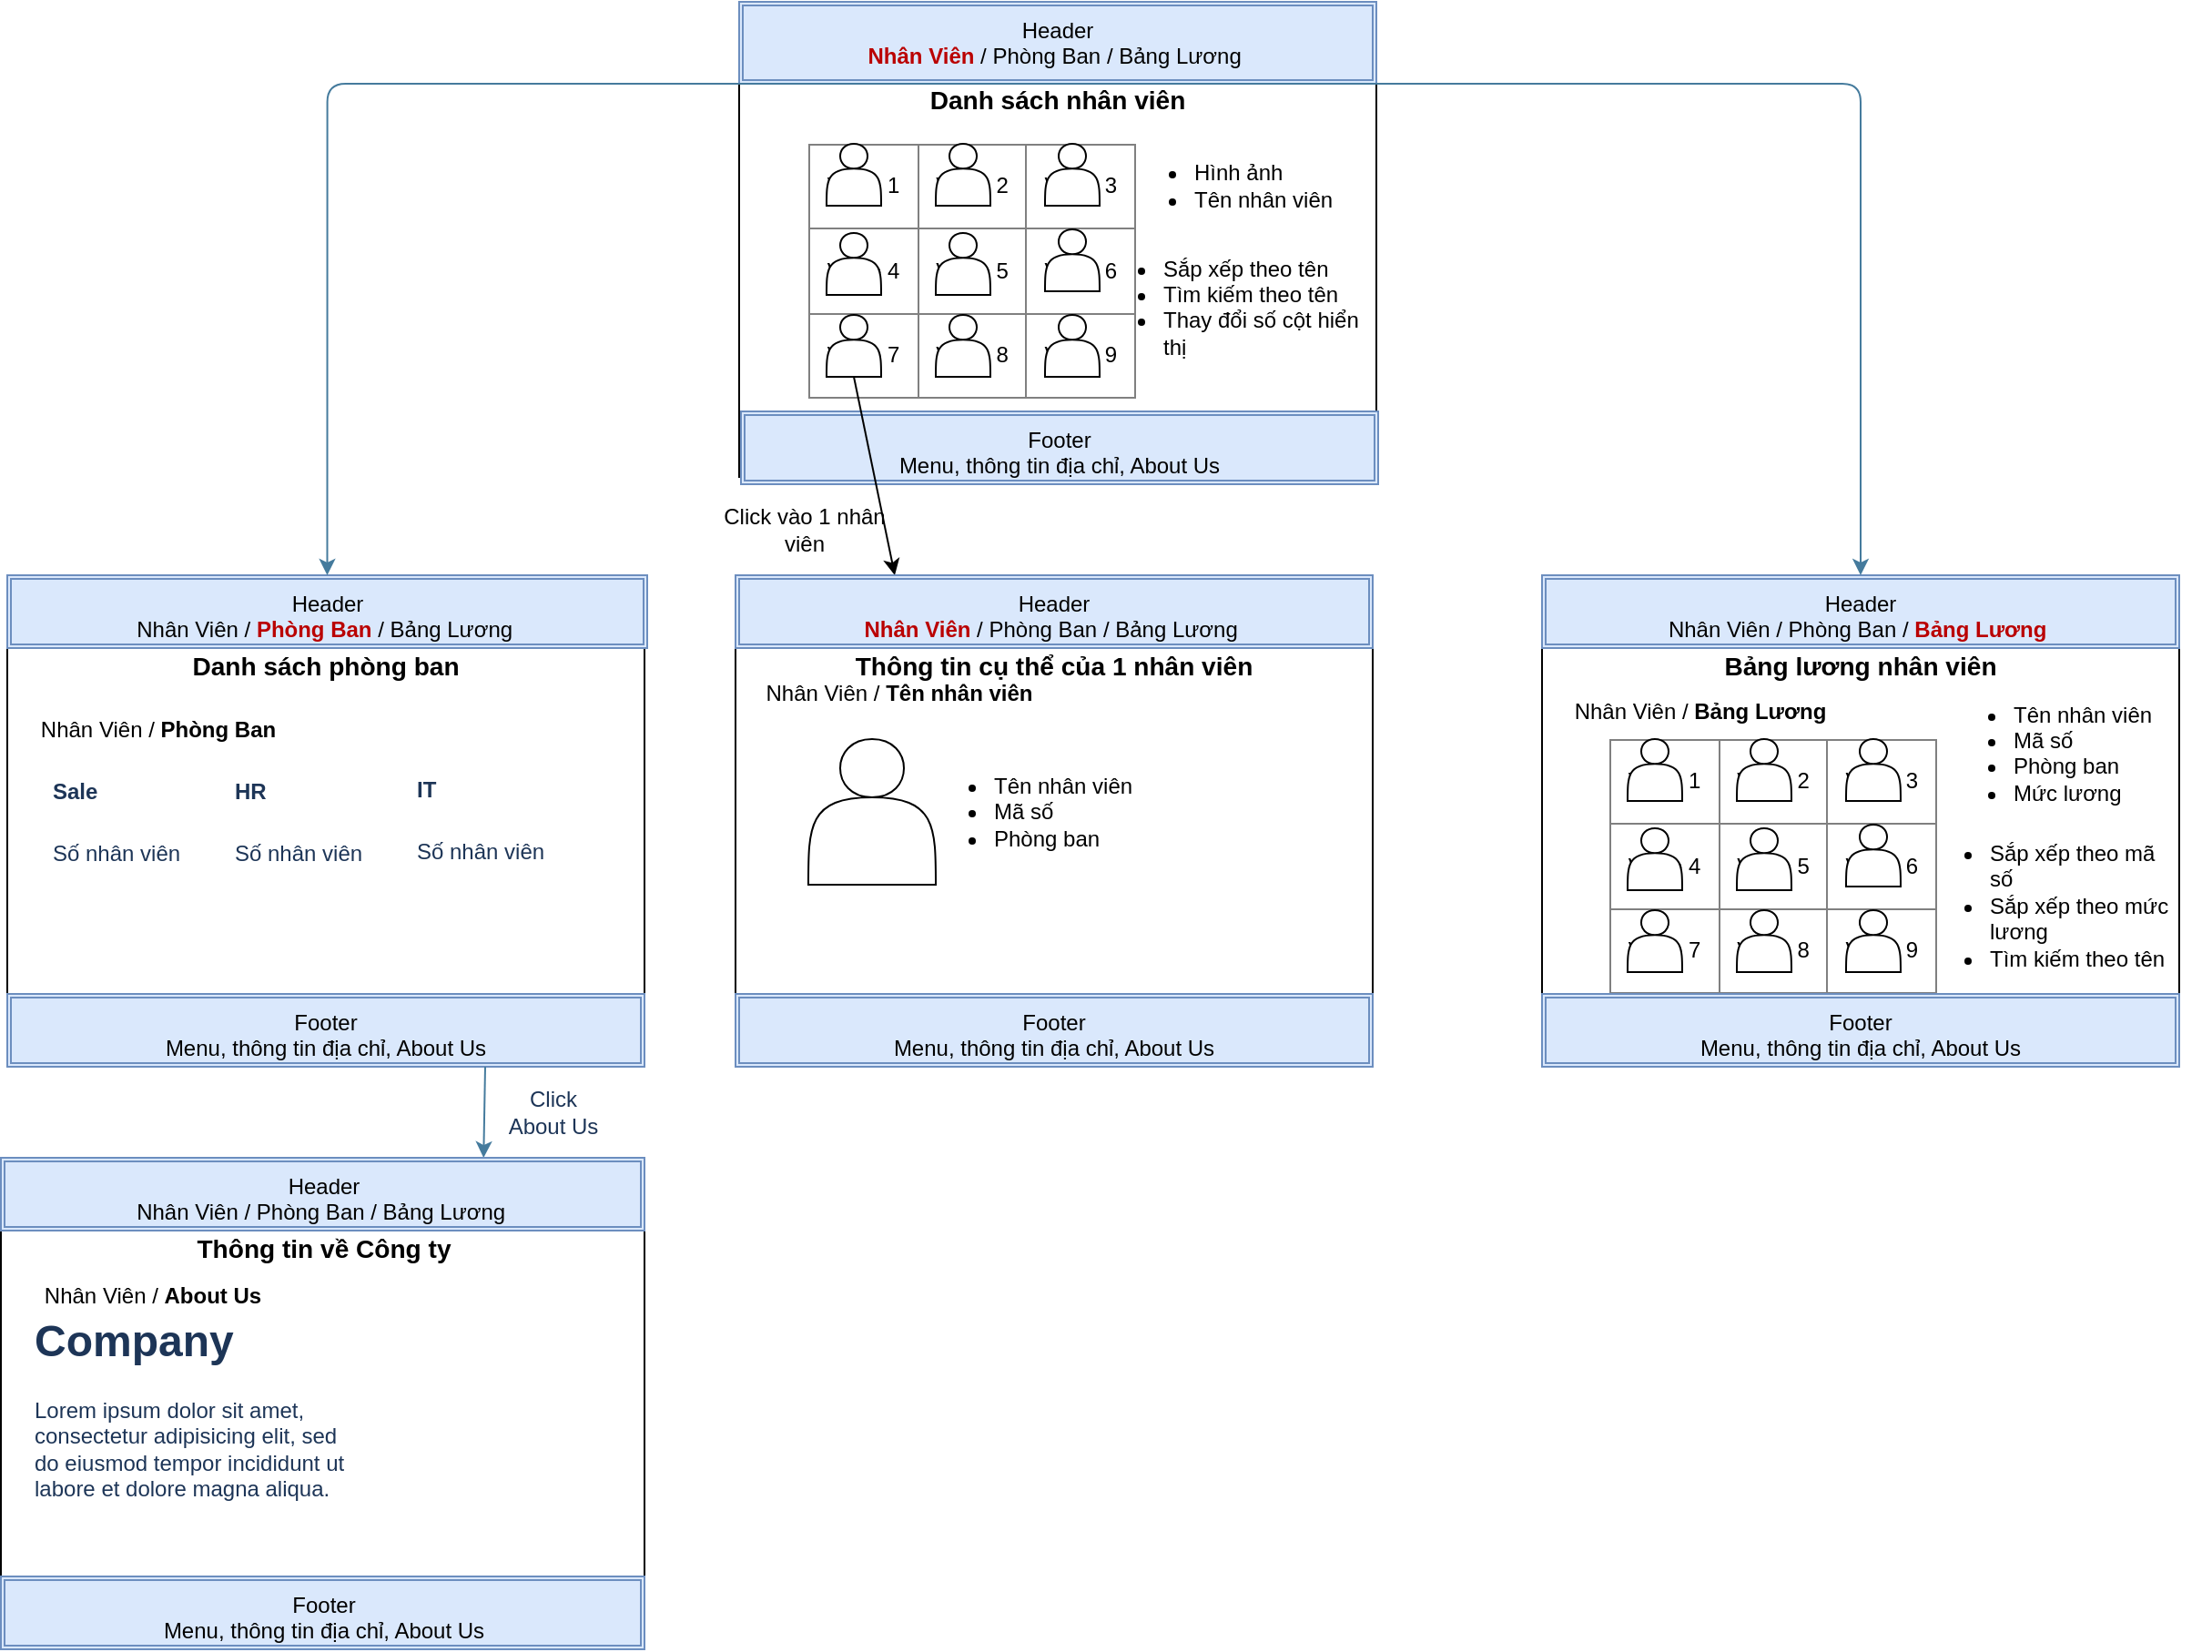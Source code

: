 <mxfile version="16.5.6" type="github">
  <diagram id="pb4SdE6-r2ZsqCLpavfr" name="Page-1">
    <mxGraphModel dx="1865" dy="547" grid="1" gridSize="10" guides="1" tooltips="1" connect="1" arrows="1" fold="1" page="1" pageScale="1" pageWidth="827" pageHeight="1169" math="0" shadow="0">
      <root>
        <mxCell id="0" />
        <mxCell id="1" parent="0" />
        <mxCell id="zKxOlCtOejwHsQ1bgcev-1" value="&lt;h3&gt;Danh sách nhân viên&lt;/h3&gt;" style="whiteSpace=wrap;html=1;align=center;spacingTop=24;horizontal=1;verticalAlign=top;labelPosition=center;verticalLabelPosition=middle;" parent="1" vertex="1">
          <mxGeometry x="2" y="16" width="350" height="260" as="geometry" />
        </mxCell>
        <mxCell id="KNncjrBmfiQTa96TtwuM-1" value="&lt;h3&gt;Danh sách phòng ban&lt;/h3&gt;" style="whiteSpace=wrap;html=1;verticalAlign=top;spacingTop=21;" parent="1" vertex="1">
          <mxGeometry x="-400" y="330" width="350" height="270" as="geometry" />
        </mxCell>
        <mxCell id="KNncjrBmfiQTa96TtwuM-2" value="&lt;h3&gt;Bảng lương nhân viên&lt;/h3&gt;" style="whiteSpace=wrap;html=1;verticalAlign=top;spacingTop=21;" parent="1" vertex="1">
          <mxGeometry x="443" y="330" width="350" height="270" as="geometry" />
        </mxCell>
        <mxCell id="KNncjrBmfiQTa96TtwuM-4" value="&lt;h3&gt;Thông tin cụ thể của 1 nhân viên&lt;/h3&gt;" style="whiteSpace=wrap;html=1;verticalAlign=top;spacingTop=21;" parent="1" vertex="1">
          <mxGeometry y="330" width="350" height="270" as="geometry" />
        </mxCell>
        <mxCell id="KNncjrBmfiQTa96TtwuM-6" value="&lt;ul&gt;&lt;li&gt;Hình ảnh&lt;/li&gt;&lt;li&gt;Tên nhân viên&lt;/li&gt;&lt;/ul&gt;" style="text;strokeColor=none;fillColor=none;html=1;whiteSpace=wrap;verticalAlign=middle;overflow=hidden;" parent="1" vertex="1">
          <mxGeometry x="210" y="76" width="150" height="80" as="geometry" />
        </mxCell>
        <mxCell id="KNncjrBmfiQTa96TtwuM-7" value="Footer&lt;br&gt;Menu, thông tin địa chỉ, About Us" style="shape=ext;double=1;rounded=0;whiteSpace=wrap;html=1;verticalAlign=top;labelBackgroundColor=none;fillColor=#dae8fc;strokeColor=#6c8ebf;" parent="1" vertex="1">
          <mxGeometry x="3" y="240" width="350" height="40" as="geometry" />
        </mxCell>
        <mxCell id="KNncjrBmfiQTa96TtwuM-9" value="Click vào 1 nhân viên" style="text;html=1;strokeColor=none;fillColor=none;align=center;verticalAlign=middle;whiteSpace=wrap;rounded=0;labelBackgroundColor=none;" parent="1" vertex="1">
          <mxGeometry x="-10" y="290" width="96" height="30" as="geometry" />
        </mxCell>
        <mxCell id="KNncjrBmfiQTa96TtwuM-10" value="Header&lt;br&gt;&lt;b&gt;&lt;font color=&quot;rgba(0, 0, 0, 0)&quot;&gt;Nhân Viên&lt;/font&gt;&lt;/b&gt; / Phòng Ban / Bảng Lương&amp;nbsp;" style="shape=ext;double=1;rounded=0;whiteSpace=wrap;html=1;verticalAlign=top;labelBackgroundColor=none;fillColor=#dae8fc;strokeColor=#6c8ebf;" parent="1" vertex="1">
          <mxGeometry x="2" y="15" width="350" height="45" as="geometry" />
        </mxCell>
        <mxCell id="KNncjrBmfiQTa96TtwuM-11" value="" style="shape=actor;whiteSpace=wrap;html=1;labelBackgroundColor=none;" parent="1" vertex="1">
          <mxGeometry x="40" y="420" width="70" height="80" as="geometry" />
        </mxCell>
        <mxCell id="KNncjrBmfiQTa96TtwuM-22" value="&lt;ul&gt;&lt;li&gt;Tên nhân viên&lt;/li&gt;&lt;li&gt;Mã số&lt;/li&gt;&lt;li&gt;Phòng ban&lt;/li&gt;&lt;/ul&gt;" style="text;strokeColor=none;fillColor=none;html=1;whiteSpace=wrap;verticalAlign=middle;overflow=hidden;" parent="1" vertex="1">
          <mxGeometry x="100" y="420" width="150" height="80" as="geometry" />
        </mxCell>
        <mxCell id="KNncjrBmfiQTa96TtwuM-27" value="" style="group" parent="1" vertex="1" connectable="0">
          <mxGeometry x="40" y="93" width="180" height="140" as="geometry" />
        </mxCell>
        <mxCell id="KNncjrBmfiQTa96TtwuM-8" value="&lt;table border=&quot;1&quot; width=&quot;100%&quot; height=&quot;100%&quot; style=&quot;width:100%;height:100%;border-collapse:collapse;&quot;&gt;&lt;tr&gt;&lt;td align=&quot;center&quot;&gt;Value 1&lt;/td&gt;&lt;td align=&quot;center&quot;&gt;Value 2&lt;/td&gt;&lt;td align=&quot;center&quot;&gt;Value 3&lt;/td&gt;&lt;/tr&gt;&lt;tr&gt;&lt;td align=&quot;center&quot;&gt;Value 4&lt;/td&gt;&lt;td align=&quot;center&quot;&gt;Value 5&lt;/td&gt;&lt;td align=&quot;center&quot;&gt;Value 6&lt;/td&gt;&lt;/tr&gt;&lt;tr&gt;&lt;td align=&quot;center&quot;&gt;Value 7&lt;/td&gt;&lt;td align=&quot;center&quot;&gt;Value 8&lt;/td&gt;&lt;td align=&quot;center&quot;&gt;Value 9&lt;/td&gt;&lt;/tr&gt;&lt;/table&gt;" style="text;html=1;strokeColor=none;fillColor=none;overflow=fill;labelBackgroundColor=none;" parent="KNncjrBmfiQTa96TtwuM-27" vertex="1">
          <mxGeometry width="180" height="140" as="geometry" />
        </mxCell>
        <mxCell id="KNncjrBmfiQTa96TtwuM-12" value="" style="shape=actor;whiteSpace=wrap;html=1;labelBackgroundColor=none;" parent="KNncjrBmfiQTa96TtwuM-27" vertex="1">
          <mxGeometry x="10" width="30" height="34" as="geometry" />
        </mxCell>
        <mxCell id="KNncjrBmfiQTa96TtwuM-13" value="" style="shape=actor;whiteSpace=wrap;html=1;labelBackgroundColor=none;" parent="KNncjrBmfiQTa96TtwuM-27" vertex="1">
          <mxGeometry x="70" width="30" height="34" as="geometry" />
        </mxCell>
        <mxCell id="KNncjrBmfiQTa96TtwuM-14" value="" style="shape=actor;whiteSpace=wrap;html=1;labelBackgroundColor=none;" parent="KNncjrBmfiQTa96TtwuM-27" vertex="1">
          <mxGeometry x="130" width="30" height="34" as="geometry" />
        </mxCell>
        <mxCell id="KNncjrBmfiQTa96TtwuM-15" value="" style="shape=actor;whiteSpace=wrap;html=1;labelBackgroundColor=none;" parent="KNncjrBmfiQTa96TtwuM-27" vertex="1">
          <mxGeometry x="10" y="49" width="30" height="34" as="geometry" />
        </mxCell>
        <mxCell id="KNncjrBmfiQTa96TtwuM-16" value="" style="shape=actor;whiteSpace=wrap;html=1;labelBackgroundColor=none;" parent="KNncjrBmfiQTa96TtwuM-27" vertex="1">
          <mxGeometry x="70" y="49" width="30" height="34" as="geometry" />
        </mxCell>
        <mxCell id="KNncjrBmfiQTa96TtwuM-17" value="" style="shape=actor;whiteSpace=wrap;html=1;labelBackgroundColor=none;" parent="KNncjrBmfiQTa96TtwuM-27" vertex="1">
          <mxGeometry x="10" y="94" width="30" height="34" as="geometry" />
        </mxCell>
        <mxCell id="KNncjrBmfiQTa96TtwuM-18" value="" style="shape=actor;whiteSpace=wrap;html=1;labelBackgroundColor=none;" parent="KNncjrBmfiQTa96TtwuM-27" vertex="1">
          <mxGeometry x="70" y="94" width="30" height="34" as="geometry" />
        </mxCell>
        <mxCell id="KNncjrBmfiQTa96TtwuM-19" value="" style="shape=actor;whiteSpace=wrap;html=1;labelBackgroundColor=none;" parent="KNncjrBmfiQTa96TtwuM-27" vertex="1">
          <mxGeometry x="130" y="94" width="30" height="34" as="geometry" />
        </mxCell>
        <mxCell id="KNncjrBmfiQTa96TtwuM-20" value="" style="shape=actor;whiteSpace=wrap;html=1;labelBackgroundColor=none;" parent="KNncjrBmfiQTa96TtwuM-27" vertex="1">
          <mxGeometry x="130" y="47" width="30" height="34" as="geometry" />
        </mxCell>
        <mxCell id="KNncjrBmfiQTa96TtwuM-39" value="&lt;ul&gt;&lt;li&gt;Tên nhân viên&lt;/li&gt;&lt;li&gt;Mã số&lt;/li&gt;&lt;li&gt;Phòng ban&lt;/li&gt;&lt;li&gt;Mức lương&lt;/li&gt;&lt;/ul&gt;" style="text;strokeColor=none;fillColor=none;html=1;whiteSpace=wrap;verticalAlign=middle;overflow=hidden;" parent="1" vertex="1">
          <mxGeometry x="660" y="385" width="150" height="80" as="geometry" />
        </mxCell>
        <mxCell id="KNncjrBmfiQTa96TtwuM-40" value="&lt;ul&gt;&lt;li&gt;Sắp xếp theo tên&lt;/li&gt;&lt;li&gt;Tìm kiếm theo tên&lt;/li&gt;&lt;li&gt;Thay đổi số cột hiển thị&lt;/li&gt;&lt;/ul&gt;" style="text;strokeColor=none;fillColor=none;html=1;whiteSpace=wrap;verticalAlign=middle;overflow=hidden;" parent="1" vertex="1">
          <mxGeometry x="193" y="140" width="157" height="80" as="geometry" />
        </mxCell>
        <mxCell id="KNncjrBmfiQTa96TtwuM-41" value="&lt;ul&gt;&lt;li&gt;Sắp xếp theo mã số&amp;nbsp;&lt;/li&gt;&lt;li&gt;Sắp xếp theo mức lương&lt;/li&gt;&lt;li&gt;Tìm kiếm theo tên&lt;/li&gt;&lt;/ul&gt;" style="text;strokeColor=none;fillColor=none;html=1;whiteSpace=wrap;verticalAlign=middle;overflow=hidden;" parent="1" vertex="1">
          <mxGeometry x="647" y="461" width="150" height="89" as="geometry" />
        </mxCell>
        <mxCell id="QxCAGFQHH0MZ8qj6OE2_-1" value="" style="endArrow=classic;html=1;rounded=0;exitX=0.5;exitY=1;exitDx=0;exitDy=0;entryX=0.25;entryY=0;entryDx=0;entryDy=0;" edge="1" parent="1" source="KNncjrBmfiQTa96TtwuM-17" target="KNncjrBmfiQTa96TtwuM-4">
          <mxGeometry width="50" height="50" relative="1" as="geometry">
            <mxPoint x="400" y="310" as="sourcePoint" />
            <mxPoint x="490" y="330" as="targetPoint" />
          </mxGeometry>
        </mxCell>
        <mxCell id="QxCAGFQHH0MZ8qj6OE2_-5" value="Header&lt;br&gt;Nhân Viên / Phòng Ban / &lt;b&gt;&lt;font color=&quot;rgba(0, 0, 0, 0)&quot;&gt;Bảng Lương&lt;/font&gt;&lt;/b&gt;&amp;nbsp;" style="shape=ext;double=1;rounded=0;whiteSpace=wrap;html=1;verticalAlign=top;labelBackgroundColor=none;fillColor=#dae8fc;strokeColor=#6c8ebf;" vertex="1" parent="1">
          <mxGeometry x="443" y="330" width="350" height="40" as="geometry" />
        </mxCell>
        <mxCell id="QxCAGFQHH0MZ8qj6OE2_-6" value="Header&lt;br&gt;Nhân Viên / &lt;b&gt;&lt;font color=&quot;rgba(0, 0, 0, 0)&quot;&gt;Phòng Ban&lt;/font&gt;&lt;/b&gt; / Bảng Lương&amp;nbsp;" style="shape=ext;double=1;rounded=0;whiteSpace=wrap;html=1;verticalAlign=top;labelBackgroundColor=none;fillColor=#dae8fc;strokeColor=#6c8ebf;" vertex="1" parent="1">
          <mxGeometry x="-400" y="330" width="351.5" height="40" as="geometry" />
        </mxCell>
        <mxCell id="QxCAGFQHH0MZ8qj6OE2_-10" value="Nhân Viên / &lt;b&gt;Tên nhân viên&lt;/b&gt;" style="text;html=1;strokeColor=none;fillColor=none;align=center;verticalAlign=middle;whiteSpace=wrap;rounded=0;fontColor=#000000;" vertex="1" parent="1">
          <mxGeometry x="10" y="380" width="160" height="30" as="geometry" />
        </mxCell>
        <mxCell id="QxCAGFQHH0MZ8qj6OE2_-11" value="" style="group" vertex="1" connectable="0" parent="1">
          <mxGeometry x="480" y="420" width="180" height="140" as="geometry" />
        </mxCell>
        <mxCell id="QxCAGFQHH0MZ8qj6OE2_-12" value="&lt;table border=&quot;1&quot; width=&quot;100%&quot; height=&quot;100%&quot; style=&quot;width:100%;height:100%;border-collapse:collapse;&quot;&gt;&lt;tr&gt;&lt;td align=&quot;center&quot;&gt;Value 1&lt;/td&gt;&lt;td align=&quot;center&quot;&gt;Value 2&lt;/td&gt;&lt;td align=&quot;center&quot;&gt;Value 3&lt;/td&gt;&lt;/tr&gt;&lt;tr&gt;&lt;td align=&quot;center&quot;&gt;Value 4&lt;/td&gt;&lt;td align=&quot;center&quot;&gt;Value 5&lt;/td&gt;&lt;td align=&quot;center&quot;&gt;Value 6&lt;/td&gt;&lt;/tr&gt;&lt;tr&gt;&lt;td align=&quot;center&quot;&gt;Value 7&lt;/td&gt;&lt;td align=&quot;center&quot;&gt;Value 8&lt;/td&gt;&lt;td align=&quot;center&quot;&gt;Value 9&lt;/td&gt;&lt;/tr&gt;&lt;/table&gt;" style="text;html=1;strokeColor=none;fillColor=none;overflow=fill;labelBackgroundColor=none;" vertex="1" parent="QxCAGFQHH0MZ8qj6OE2_-11">
          <mxGeometry width="180" height="140" as="geometry" />
        </mxCell>
        <mxCell id="QxCAGFQHH0MZ8qj6OE2_-13" value="" style="shape=actor;whiteSpace=wrap;html=1;labelBackgroundColor=none;" vertex="1" parent="QxCAGFQHH0MZ8qj6OE2_-11">
          <mxGeometry x="10" width="30" height="34" as="geometry" />
        </mxCell>
        <mxCell id="QxCAGFQHH0MZ8qj6OE2_-14" value="" style="shape=actor;whiteSpace=wrap;html=1;labelBackgroundColor=none;" vertex="1" parent="QxCAGFQHH0MZ8qj6OE2_-11">
          <mxGeometry x="70" width="30" height="34" as="geometry" />
        </mxCell>
        <mxCell id="QxCAGFQHH0MZ8qj6OE2_-15" value="" style="shape=actor;whiteSpace=wrap;html=1;labelBackgroundColor=none;" vertex="1" parent="QxCAGFQHH0MZ8qj6OE2_-11">
          <mxGeometry x="130" width="30" height="34" as="geometry" />
        </mxCell>
        <mxCell id="QxCAGFQHH0MZ8qj6OE2_-16" value="" style="shape=actor;whiteSpace=wrap;html=1;labelBackgroundColor=none;" vertex="1" parent="QxCAGFQHH0MZ8qj6OE2_-11">
          <mxGeometry x="10" y="49" width="30" height="34" as="geometry" />
        </mxCell>
        <mxCell id="QxCAGFQHH0MZ8qj6OE2_-17" value="" style="shape=actor;whiteSpace=wrap;html=1;labelBackgroundColor=none;" vertex="1" parent="QxCAGFQHH0MZ8qj6OE2_-11">
          <mxGeometry x="70" y="49" width="30" height="34" as="geometry" />
        </mxCell>
        <mxCell id="QxCAGFQHH0MZ8qj6OE2_-18" value="" style="shape=actor;whiteSpace=wrap;html=1;labelBackgroundColor=none;" vertex="1" parent="QxCAGFQHH0MZ8qj6OE2_-11">
          <mxGeometry x="10" y="94" width="30" height="34" as="geometry" />
        </mxCell>
        <mxCell id="QxCAGFQHH0MZ8qj6OE2_-19" value="" style="shape=actor;whiteSpace=wrap;html=1;labelBackgroundColor=none;" vertex="1" parent="QxCAGFQHH0MZ8qj6OE2_-11">
          <mxGeometry x="70" y="94" width="30" height="34" as="geometry" />
        </mxCell>
        <mxCell id="QxCAGFQHH0MZ8qj6OE2_-20" value="" style="shape=actor;whiteSpace=wrap;html=1;labelBackgroundColor=none;" vertex="1" parent="QxCAGFQHH0MZ8qj6OE2_-11">
          <mxGeometry x="130" y="94" width="30" height="34" as="geometry" />
        </mxCell>
        <mxCell id="QxCAGFQHH0MZ8qj6OE2_-21" value="" style="shape=actor;whiteSpace=wrap;html=1;labelBackgroundColor=none;" vertex="1" parent="QxCAGFQHH0MZ8qj6OE2_-11">
          <mxGeometry x="130" y="47" width="30" height="34" as="geometry" />
        </mxCell>
        <mxCell id="QxCAGFQHH0MZ8qj6OE2_-22" value="Nhân Viên / &lt;b&gt;Bảng Lương&lt;/b&gt;" style="text;html=1;strokeColor=none;fillColor=none;align=center;verticalAlign=middle;whiteSpace=wrap;rounded=0;fontColor=#000000;" vertex="1" parent="1">
          <mxGeometry x="450" y="390" width="160" height="30" as="geometry" />
        </mxCell>
        <mxCell id="QxCAGFQHH0MZ8qj6OE2_-23" value="Nhân Viên / &lt;b&gt;Phòng Ban&lt;/b&gt;" style="text;html=1;strokeColor=none;fillColor=none;align=center;verticalAlign=middle;whiteSpace=wrap;rounded=0;fontColor=#000000;" vertex="1" parent="1">
          <mxGeometry x="-397" y="400" width="160" height="30" as="geometry" />
        </mxCell>
        <mxCell id="QxCAGFQHH0MZ8qj6OE2_-24" value="Footer&lt;br&gt;Menu, thông tin địa chỉ, About Us" style="shape=ext;double=1;rounded=0;whiteSpace=wrap;html=1;verticalAlign=top;labelBackgroundColor=none;fillColor=#dae8fc;strokeColor=#6c8ebf;" vertex="1" parent="1">
          <mxGeometry x="443" y="560" width="350" height="40" as="geometry" />
        </mxCell>
        <mxCell id="QxCAGFQHH0MZ8qj6OE2_-25" value="Footer&lt;br&gt;Menu, thông tin địa chỉ, About Us" style="shape=ext;double=1;rounded=0;whiteSpace=wrap;html=1;verticalAlign=top;labelBackgroundColor=none;fillColor=#dae8fc;strokeColor=#6c8ebf;" vertex="1" parent="1">
          <mxGeometry x="-400" y="560" width="350" height="40" as="geometry" />
        </mxCell>
        <mxCell id="QxCAGFQHH0MZ8qj6OE2_-29" value="" style="endArrow=classic;html=1;rounded=1;sketch=0;fontColor=#1D3557;strokeColor=#457B9D;fillColor=#A8DADC;edgeStyle=orthogonalEdgeStyle;exitX=0.5;exitY=1;exitDx=0;exitDy=0;entryX=0.5;entryY=0;entryDx=0;entryDy=0;" edge="1" parent="1" source="KNncjrBmfiQTa96TtwuM-10" target="QxCAGFQHH0MZ8qj6OE2_-6">
          <mxGeometry width="50" height="50" relative="1" as="geometry">
            <mxPoint x="-130" y="40" as="sourcePoint" />
            <mxPoint x="-223" y="260" as="targetPoint" />
            <Array as="points">
              <mxPoint x="-224" y="60" />
            </Array>
          </mxGeometry>
        </mxCell>
        <mxCell id="QxCAGFQHH0MZ8qj6OE2_-31" value="" style="endArrow=classic;html=1;rounded=1;sketch=0;fontColor=#1D3557;strokeColor=#457B9D;fillColor=#A8DADC;edgeStyle=orthogonalEdgeStyle;exitX=0.5;exitY=1;exitDx=0;exitDy=0;" edge="1" parent="1" source="KNncjrBmfiQTa96TtwuM-10" target="QxCAGFQHH0MZ8qj6OE2_-5">
          <mxGeometry width="50" height="50" relative="1" as="geometry">
            <mxPoint x="177" y="60" as="sourcePoint" />
            <mxPoint x="540" y="300" as="targetPoint" />
            <Array as="points">
              <mxPoint x="618" y="60" />
            </Array>
          </mxGeometry>
        </mxCell>
        <mxCell id="QxCAGFQHH0MZ8qj6OE2_-32" value="&lt;h1&gt;&lt;font style=&quot;font-size: 12px&quot;&gt;Sale&lt;/font&gt;&lt;/h1&gt;&lt;p&gt;Số nhân viên&lt;/p&gt;" style="text;html=1;strokeColor=none;fillColor=none;spacing=5;spacingTop=-20;whiteSpace=wrap;overflow=hidden;rounded=0;sketch=0;fontColor=#1D3557;" vertex="1" parent="1">
          <mxGeometry x="-380" y="425" width="90" height="70" as="geometry" />
        </mxCell>
        <mxCell id="QxCAGFQHH0MZ8qj6OE2_-33" value="&lt;h1&gt;&lt;span style=&quot;font-size: 12px&quot;&gt;HR&lt;/span&gt;&lt;/h1&gt;&lt;p&gt;Số nhân viên&lt;/p&gt;" style="text;html=1;strokeColor=none;fillColor=none;spacing=5;spacingTop=-20;whiteSpace=wrap;overflow=hidden;rounded=0;sketch=0;fontColor=#1D3557;" vertex="1" parent="1">
          <mxGeometry x="-280" y="425" width="90" height="70" as="geometry" />
        </mxCell>
        <mxCell id="QxCAGFQHH0MZ8qj6OE2_-34" value="&lt;h1&gt;&lt;span style=&quot;font-size: 12px&quot;&gt;IT&lt;/span&gt;&lt;/h1&gt;&lt;p&gt;Số nhân viên&lt;/p&gt;" style="text;html=1;strokeColor=none;fillColor=none;spacing=5;spacingTop=-20;whiteSpace=wrap;overflow=hidden;rounded=0;sketch=0;fontColor=#1D3557;" vertex="1" parent="1">
          <mxGeometry x="-180" y="424" width="90" height="70" as="geometry" />
        </mxCell>
        <mxCell id="QxCAGFQHH0MZ8qj6OE2_-35" value="&lt;h3&gt;Thông tin về Công ty&lt;/h3&gt;" style="whiteSpace=wrap;html=1;verticalAlign=top;spacingTop=21;" vertex="1" parent="1">
          <mxGeometry x="-403.5" y="650" width="353.5" height="270" as="geometry" />
        </mxCell>
        <mxCell id="QxCAGFQHH0MZ8qj6OE2_-36" value="Footer&lt;br&gt;Menu, thông tin địa chỉ, About Us" style="shape=ext;double=1;rounded=0;whiteSpace=wrap;html=1;verticalAlign=top;labelBackgroundColor=none;fillColor=#dae8fc;strokeColor=#6c8ebf;" vertex="1" parent="1">
          <mxGeometry x="-403.5" y="880" width="353.5" height="40" as="geometry" />
        </mxCell>
        <mxCell id="QxCAGFQHH0MZ8qj6OE2_-37" value="" style="endArrow=classic;html=1;rounded=1;sketch=0;fontSize=12;fontColor=#1D3557;strokeColor=#457B9D;fillColor=#A8DADC;exitX=0.75;exitY=1;exitDx=0;exitDy=0;entryX=0.75;entryY=0;entryDx=0;entryDy=0;" edge="1" parent="1" source="QxCAGFQHH0MZ8qj6OE2_-25" target="QxCAGFQHH0MZ8qj6OE2_-35">
          <mxGeometry width="50" height="50" relative="1" as="geometry">
            <mxPoint x="-20" y="740" as="sourcePoint" />
            <mxPoint x="30" y="690" as="targetPoint" />
          </mxGeometry>
        </mxCell>
        <mxCell id="QxCAGFQHH0MZ8qj6OE2_-38" value="Click About Us" style="text;html=1;strokeColor=none;fillColor=none;align=center;verticalAlign=middle;whiteSpace=wrap;rounded=0;sketch=0;fontSize=12;fontColor=#1D3557;" vertex="1" parent="1">
          <mxGeometry x="-130" y="610" width="60" height="30" as="geometry" />
        </mxCell>
        <mxCell id="QxCAGFQHH0MZ8qj6OE2_-39" value="&lt;h1&gt;Company&lt;/h1&gt;&lt;p&gt;Lorem ipsum dolor sit amet, consectetur adipisicing elit, sed do eiusmod tempor incididunt ut labore et dolore magna aliqua.&lt;/p&gt;" style="text;html=1;strokeColor=none;fillColor=none;spacing=5;spacingTop=-20;whiteSpace=wrap;overflow=hidden;rounded=0;sketch=0;fontSize=12;fontColor=#1D3557;" vertex="1" parent="1">
          <mxGeometry x="-390" y="731" width="190" height="120" as="geometry" />
        </mxCell>
        <mxCell id="QxCAGFQHH0MZ8qj6OE2_-40" value="Nhân Viên / &lt;b&gt;About Us&lt;/b&gt;" style="text;html=1;strokeColor=none;fillColor=none;align=center;verticalAlign=middle;whiteSpace=wrap;rounded=0;fontColor=#000000;" vertex="1" parent="1">
          <mxGeometry x="-400" y="711" width="160" height="30" as="geometry" />
        </mxCell>
        <mxCell id="QxCAGFQHH0MZ8qj6OE2_-41" value="Footer&lt;br&gt;Menu, thông tin địa chỉ, About Us" style="shape=ext;double=1;rounded=0;whiteSpace=wrap;html=1;verticalAlign=top;labelBackgroundColor=none;fillColor=#dae8fc;strokeColor=#6c8ebf;" vertex="1" parent="1">
          <mxGeometry y="560" width="350" height="40" as="geometry" />
        </mxCell>
        <mxCell id="QxCAGFQHH0MZ8qj6OE2_-42" value="Header&lt;br&gt;&lt;b&gt;&lt;font color=&quot;rgba(0, 0, 0, 0)&quot;&gt;Nhân Viên&lt;/font&gt;&lt;/b&gt; / Phòng Ban / Bảng Lương&amp;nbsp;" style="shape=ext;double=1;rounded=0;whiteSpace=wrap;html=1;verticalAlign=top;labelBackgroundColor=none;fillColor=#dae8fc;strokeColor=#6c8ebf;" vertex="1" parent="1">
          <mxGeometry y="330" width="350" height="40" as="geometry" />
        </mxCell>
        <mxCell id="QxCAGFQHH0MZ8qj6OE2_-43" value="Header&lt;br&gt;Nhân Viên / Phòng Ban / Bảng Lương&amp;nbsp;" style="shape=ext;double=1;rounded=0;whiteSpace=wrap;html=1;verticalAlign=top;labelBackgroundColor=none;fillColor=#dae8fc;strokeColor=#6c8ebf;" vertex="1" parent="1">
          <mxGeometry x="-403.5" y="650" width="353.5" height="40" as="geometry" />
        </mxCell>
      </root>
    </mxGraphModel>
  </diagram>
</mxfile>
